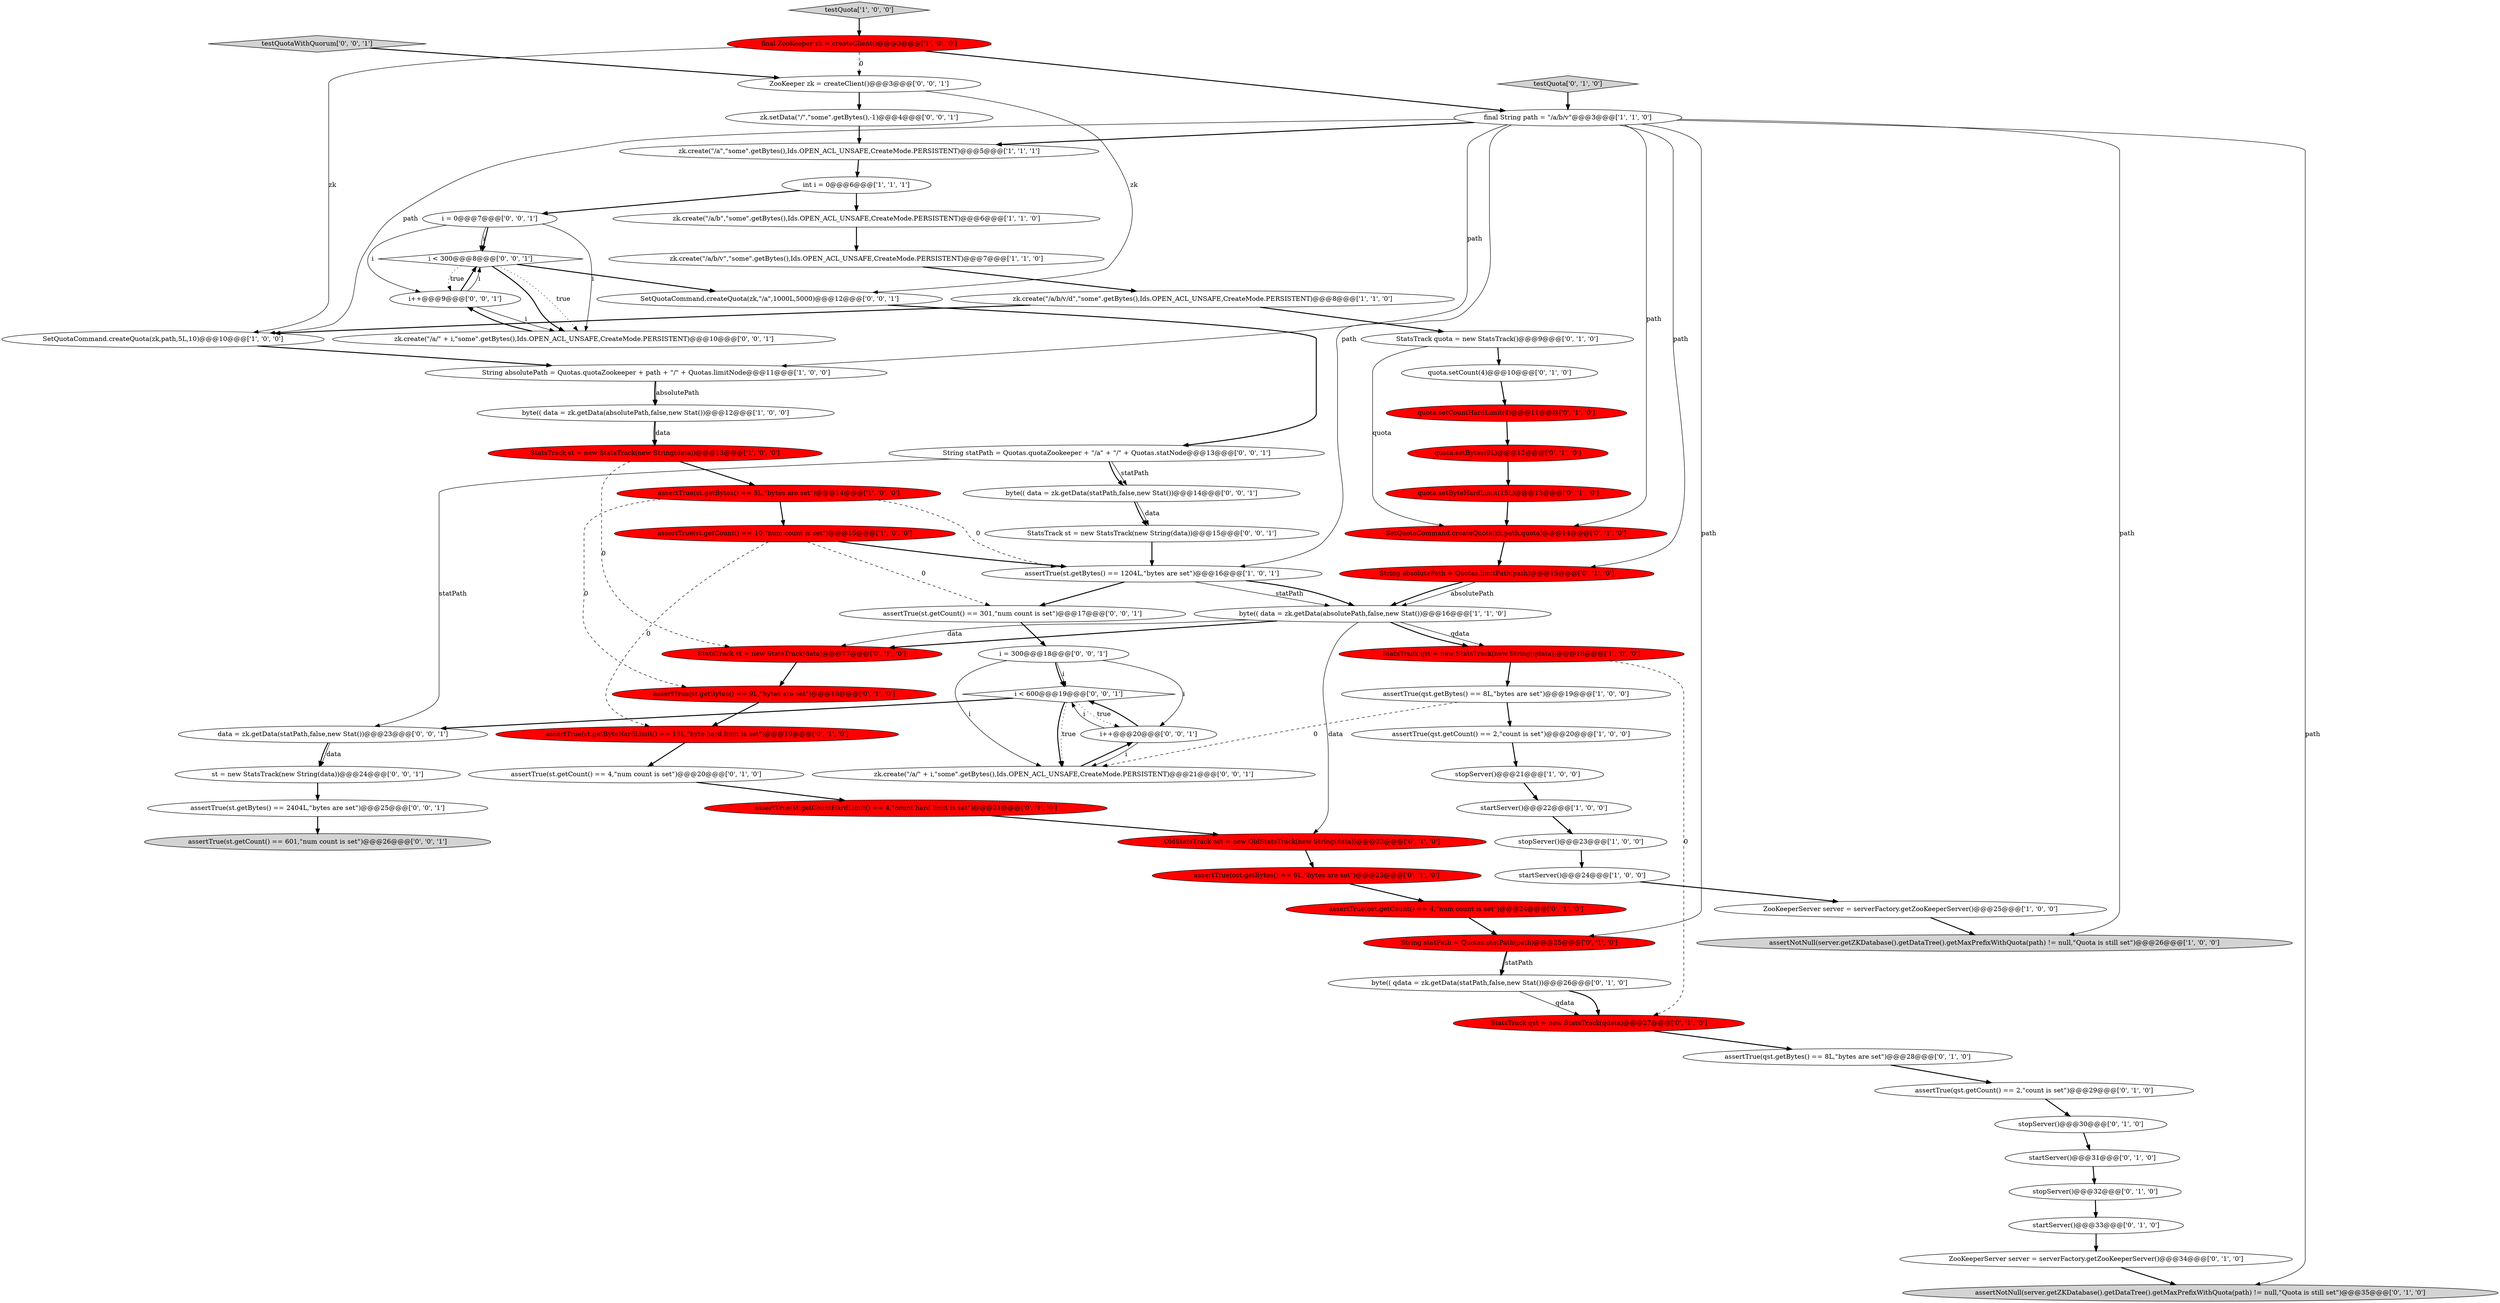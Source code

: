 digraph {
3 [style = filled, label = "final String path = \"/a/b/v\"@@@3@@@['1', '1', '0']", fillcolor = white, shape = ellipse image = "AAA0AAABBB1BBB"];
43 [style = filled, label = "byte(( qdata = zk.getData(statPath,false,new Stat())@@@26@@@['0', '1', '0']", fillcolor = white, shape = ellipse image = "AAA0AAABBB2BBB"];
5 [style = filled, label = "zk.create(\"/a\",\"some\".getBytes(),Ids.OPEN_ACL_UNSAFE,CreateMode.PERSISTENT)@@@5@@@['1', '1', '1']", fillcolor = white, shape = ellipse image = "AAA0AAABBB1BBB"];
64 [style = filled, label = "i < 600@@@19@@@['0', '0', '1']", fillcolor = white, shape = diamond image = "AAA0AAABBB3BBB"];
12 [style = filled, label = "ZooKeeperServer server = serverFactory.getZooKeeperServer()@@@25@@@['1', '0', '0']", fillcolor = white, shape = ellipse image = "AAA0AAABBB1BBB"];
16 [style = filled, label = "assertTrue(qst.getBytes() == 8L,\"bytes are set\")@@@19@@@['1', '0', '0']", fillcolor = white, shape = ellipse image = "AAA0AAABBB1BBB"];
54 [style = filled, label = "StatsTrack st = new StatsTrack(new String(data))@@@15@@@['0', '0', '1']", fillcolor = white, shape = ellipse image = "AAA0AAABBB3BBB"];
37 [style = filled, label = "quota.setCountHardLimit(4)@@@11@@@['0', '1', '0']", fillcolor = red, shape = ellipse image = "AAA1AAABBB2BBB"];
69 [style = filled, label = "assertTrue(st.getCount() == 301,\"num count is set\")@@@17@@@['0', '0', '1']", fillcolor = white, shape = ellipse image = "AAA0AAABBB3BBB"];
31 [style = filled, label = "startServer()@@@33@@@['0', '1', '0']", fillcolor = white, shape = ellipse image = "AAA0AAABBB2BBB"];
18 [style = filled, label = "assertTrue(st.getCount() == 10,\"num count is set\")@@@15@@@['1', '0', '0']", fillcolor = red, shape = ellipse image = "AAA1AAABBB1BBB"];
71 [style = filled, label = "i < 300@@@8@@@['0', '0', '1']", fillcolor = white, shape = diamond image = "AAA0AAABBB3BBB"];
21 [style = filled, label = "assertTrue(qst.getCount() == 2,\"count is set\")@@@20@@@['1', '0', '0']", fillcolor = white, shape = ellipse image = "AAA0AAABBB1BBB"];
2 [style = filled, label = "startServer()@@@22@@@['1', '0', '0']", fillcolor = white, shape = ellipse image = "AAA0AAABBB1BBB"];
27 [style = filled, label = "stopServer()@@@32@@@['0', '1', '0']", fillcolor = white, shape = ellipse image = "AAA0AAABBB2BBB"];
46 [style = filled, label = "assertTrue(ost.getCount() == 4,\"num count is set\")@@@24@@@['0', '1', '0']", fillcolor = red, shape = ellipse image = "AAA1AAABBB2BBB"];
66 [style = filled, label = "i++@@@20@@@['0', '0', '1']", fillcolor = white, shape = ellipse image = "AAA0AAABBB3BBB"];
53 [style = filled, label = "zk.setData(\"/\",\"some\".getBytes(),-1)@@@4@@@['0', '0', '1']", fillcolor = white, shape = ellipse image = "AAA0AAABBB3BBB"];
11 [style = filled, label = "SetQuotaCommand.createQuota(zk,path,5L,10)@@@10@@@['1', '0', '0']", fillcolor = white, shape = ellipse image = "AAA0AAABBB1BBB"];
15 [style = filled, label = "final ZooKeeper zk = createClient()@@@3@@@['1', '0', '0']", fillcolor = red, shape = ellipse image = "AAA1AAABBB1BBB"];
39 [style = filled, label = "assertNotNull(server.getZKDatabase().getDataTree().getMaxPrefixWithQuota(path) != null,\"Quota is still set\")@@@35@@@['0', '1', '0']", fillcolor = lightgray, shape = ellipse image = "AAA0AAABBB2BBB"];
41 [style = filled, label = "assertTrue(st.getCount() == 4,\"num count is set\")@@@20@@@['0', '1', '0']", fillcolor = white, shape = ellipse image = "AAA0AAABBB2BBB"];
50 [style = filled, label = "testQuota['0', '1', '0']", fillcolor = lightgray, shape = diamond image = "AAA0AAABBB2BBB"];
58 [style = filled, label = "ZooKeeper zk = createClient()@@@3@@@['0', '0', '1']", fillcolor = white, shape = ellipse image = "AAA0AAABBB3BBB"];
63 [style = filled, label = "String statPath = Quotas.quotaZookeeper + \"/a\" + \"/\" + Quotas.statNode@@@13@@@['0', '0', '1']", fillcolor = white, shape = ellipse image = "AAA0AAABBB3BBB"];
67 [style = filled, label = "SetQuotaCommand.createQuota(zk,\"/a\",1000L,5000)@@@12@@@['0', '0', '1']", fillcolor = white, shape = ellipse image = "AAA0AAABBB3BBB"];
70 [style = filled, label = "zk.create(\"/a/\" + i,\"some\".getBytes(),Ids.OPEN_ACL_UNSAFE,CreateMode.PERSISTENT)@@@21@@@['0', '0', '1']", fillcolor = white, shape = ellipse image = "AAA0AAABBB3BBB"];
9 [style = filled, label = "assertTrue(st.getBytes() == 1204L,\"bytes are set\")@@@16@@@['1', '0', '1']", fillcolor = white, shape = ellipse image = "AAA0AAABBB1BBB"];
20 [style = filled, label = "byte(( data = zk.getData(absolutePath,false,new Stat())@@@16@@@['1', '1', '0']", fillcolor = white, shape = ellipse image = "AAA0AAABBB1BBB"];
47 [style = filled, label = "quota.setCount(4)@@@10@@@['0', '1', '0']", fillcolor = white, shape = ellipse image = "AAA0AAABBB2BBB"];
55 [style = filled, label = "testQuotaWithQuorum['0', '0', '1']", fillcolor = lightgray, shape = diamond image = "AAA0AAABBB3BBB"];
34 [style = filled, label = "StatsTrack st = new StatsTrack(data)@@@17@@@['0', '1', '0']", fillcolor = red, shape = ellipse image = "AAA1AAABBB2BBB"];
65 [style = filled, label = "i = 0@@@7@@@['0', '0', '1']", fillcolor = white, shape = ellipse image = "AAA0AAABBB3BBB"];
45 [style = filled, label = "assertTrue(st.getCountHardLimit() == 4,\"count hard limit is set\")@@@21@@@['0', '1', '0']", fillcolor = red, shape = ellipse image = "AAA1AAABBB2BBB"];
49 [style = filled, label = "SetQuotaCommand.createQuota(zk,path,quota)@@@14@@@['0', '1', '0']", fillcolor = red, shape = ellipse image = "AAA1AAABBB2BBB"];
25 [style = filled, label = "stopServer()@@@30@@@['0', '1', '0']", fillcolor = white, shape = ellipse image = "AAA0AAABBB2BBB"];
33 [style = filled, label = "StatsTrack quota = new StatsTrack()@@@9@@@['0', '1', '0']", fillcolor = white, shape = ellipse image = "AAA0AAABBB2BBB"];
0 [style = filled, label = "assertTrue(st.getBytes() == 5L,\"bytes are set\")@@@14@@@['1', '0', '0']", fillcolor = red, shape = ellipse image = "AAA1AAABBB1BBB"];
40 [style = filled, label = "quota.setBytes(9L)@@@12@@@['0', '1', '0']", fillcolor = red, shape = ellipse image = "AAA1AAABBB2BBB"];
7 [style = filled, label = "int i = 0@@@6@@@['1', '1', '1']", fillcolor = white, shape = ellipse image = "AAA0AAABBB1BBB"];
14 [style = filled, label = "StatsTrack st = new StatsTrack(new String(data))@@@13@@@['1', '0', '0']", fillcolor = red, shape = ellipse image = "AAA1AAABBB1BBB"];
4 [style = filled, label = "assertNotNull(server.getZKDatabase().getDataTree().getMaxPrefixWithQuota(path) != null,\"Quota is still set\")@@@26@@@['1', '0', '0']", fillcolor = lightgray, shape = ellipse image = "AAA0AAABBB1BBB"];
30 [style = filled, label = "quota.setByteHardLimit(15L)@@@13@@@['0', '1', '0']", fillcolor = red, shape = ellipse image = "AAA1AAABBB2BBB"];
36 [style = filled, label = "OldStatsTrack ost = new OldStatsTrack(new String(data))@@@22@@@['0', '1', '0']", fillcolor = red, shape = ellipse image = "AAA1AAABBB2BBB"];
28 [style = filled, label = "ZooKeeperServer server = serverFactory.getZooKeeperServer()@@@34@@@['0', '1', '0']", fillcolor = white, shape = ellipse image = "AAA0AAABBB2BBB"];
52 [style = filled, label = "assertTrue(st.getCount() == 601,\"num count is set\")@@@26@@@['0', '0', '1']", fillcolor = lightgray, shape = ellipse image = "AAA0AAABBB3BBB"];
60 [style = filled, label = "i++@@@9@@@['0', '0', '1']", fillcolor = white, shape = ellipse image = "AAA0AAABBB3BBB"];
38 [style = filled, label = "assertTrue(ost.getBytes() == 9L,\"bytes are set\")@@@23@@@['0', '1', '0']", fillcolor = red, shape = ellipse image = "AAA1AAABBB2BBB"];
61 [style = filled, label = "data = zk.getData(statPath,false,new Stat())@@@23@@@['0', '0', '1']", fillcolor = white, shape = ellipse image = "AAA0AAABBB3BBB"];
62 [style = filled, label = "zk.create(\"/a/\" + i,\"some\".getBytes(),Ids.OPEN_ACL_UNSAFE,CreateMode.PERSISTENT)@@@10@@@['0', '0', '1']", fillcolor = white, shape = ellipse image = "AAA0AAABBB3BBB"];
29 [style = filled, label = "assertTrue(qst.getBytes() == 8L,\"bytes are set\")@@@28@@@['0', '1', '0']", fillcolor = white, shape = ellipse image = "AAA0AAABBB2BBB"];
22 [style = filled, label = "zk.create(\"/a/b/v\",\"some\".getBytes(),Ids.OPEN_ACL_UNSAFE,CreateMode.PERSISTENT)@@@7@@@['1', '1', '0']", fillcolor = white, shape = ellipse image = "AAA0AAABBB1BBB"];
32 [style = filled, label = "assertTrue(qst.getCount() == 2,\"count is set\")@@@29@@@['0', '1', '0']", fillcolor = white, shape = ellipse image = "AAA0AAABBB2BBB"];
35 [style = filled, label = "assertTrue(st.getByteHardLimit() == 15L,\"byte hard limit is set\")@@@19@@@['0', '1', '0']", fillcolor = red, shape = ellipse image = "AAA1AAABBB2BBB"];
44 [style = filled, label = "String absolutePath = Quotas.limitPath(path)@@@15@@@['0', '1', '0']", fillcolor = red, shape = ellipse image = "AAA1AAABBB2BBB"];
10 [style = filled, label = "zk.create(\"/a/b/v/d\",\"some\".getBytes(),Ids.OPEN_ACL_UNSAFE,CreateMode.PERSISTENT)@@@8@@@['1', '1', '0']", fillcolor = white, shape = ellipse image = "AAA0AAABBB1BBB"];
42 [style = filled, label = "assertTrue(st.getBytes() == 9L,\"bytes are set\")@@@18@@@['0', '1', '0']", fillcolor = red, shape = ellipse image = "AAA1AAABBB2BBB"];
68 [style = filled, label = "assertTrue(st.getBytes() == 2404L,\"bytes are set\")@@@25@@@['0', '0', '1']", fillcolor = white, shape = ellipse image = "AAA0AAABBB3BBB"];
19 [style = filled, label = "startServer()@@@24@@@['1', '0', '0']", fillcolor = white, shape = ellipse image = "AAA0AAABBB1BBB"];
8 [style = filled, label = "byte(( data = zk.getData(absolutePath,false,new Stat())@@@12@@@['1', '0', '0']", fillcolor = white, shape = ellipse image = "AAA0AAABBB1BBB"];
57 [style = filled, label = "i = 300@@@18@@@['0', '0', '1']", fillcolor = white, shape = ellipse image = "AAA0AAABBB3BBB"];
13 [style = filled, label = "zk.create(\"/a/b\",\"some\".getBytes(),Ids.OPEN_ACL_UNSAFE,CreateMode.PERSISTENT)@@@6@@@['1', '1', '0']", fillcolor = white, shape = ellipse image = "AAA0AAABBB1BBB"];
6 [style = filled, label = "String absolutePath = Quotas.quotaZookeeper + path + \"/\" + Quotas.limitNode@@@11@@@['1', '0', '0']", fillcolor = white, shape = ellipse image = "AAA0AAABBB1BBB"];
24 [style = filled, label = "StatsTrack qst = new StatsTrack(new String(qdata))@@@18@@@['1', '0', '0']", fillcolor = red, shape = ellipse image = "AAA1AAABBB1BBB"];
23 [style = filled, label = "testQuota['1', '0', '0']", fillcolor = lightgray, shape = diamond image = "AAA0AAABBB1BBB"];
51 [style = filled, label = "StatsTrack qst = new StatsTrack(qdata)@@@27@@@['0', '1', '0']", fillcolor = red, shape = ellipse image = "AAA1AAABBB2BBB"];
56 [style = filled, label = "byte(( data = zk.getData(statPath,false,new Stat())@@@14@@@['0', '0', '1']", fillcolor = white, shape = ellipse image = "AAA0AAABBB3BBB"];
59 [style = filled, label = "st = new StatsTrack(new String(data))@@@24@@@['0', '0', '1']", fillcolor = white, shape = ellipse image = "AAA0AAABBB3BBB"];
26 [style = filled, label = "startServer()@@@31@@@['0', '1', '0']", fillcolor = white, shape = ellipse image = "AAA0AAABBB2BBB"];
1 [style = filled, label = "stopServer()@@@21@@@['1', '0', '0']", fillcolor = white, shape = ellipse image = "AAA0AAABBB1BBB"];
48 [style = filled, label = "String statPath = Quotas.statPath(path)@@@25@@@['0', '1', '0']", fillcolor = red, shape = ellipse image = "AAA1AAABBB2BBB"];
17 [style = filled, label = "stopServer()@@@23@@@['1', '0', '0']", fillcolor = white, shape = ellipse image = "AAA0AAABBB1BBB"];
15->58 [style = dashed, label="0"];
57->70 [style = solid, label="i"];
63->56 [style = solid, label="statPath"];
70->66 [style = bold, label=""];
9->20 [style = solid, label="statPath"];
35->41 [style = bold, label=""];
71->62 [style = bold, label=""];
60->71 [style = bold, label=""];
63->56 [style = bold, label=""];
47->37 [style = bold, label=""];
30->49 [style = bold, label=""];
61->59 [style = bold, label=""];
16->70 [style = dashed, label="0"];
46->48 [style = bold, label=""];
71->60 [style = dotted, label="true"];
56->54 [style = bold, label=""];
71->67 [style = bold, label=""];
3->5 [style = bold, label=""];
0->42 [style = dashed, label="0"];
9->69 [style = bold, label=""];
48->43 [style = bold, label=""];
66->64 [style = bold, label=""];
21->1 [style = bold, label=""];
32->25 [style = bold, label=""];
41->45 [style = bold, label=""];
15->11 [style = solid, label="zk"];
13->22 [style = bold, label=""];
3->9 [style = solid, label="path"];
66->70 [style = solid, label="i"];
20->34 [style = solid, label="data"];
10->11 [style = bold, label=""];
65->62 [style = solid, label="i"];
19->12 [style = bold, label=""];
20->34 [style = bold, label=""];
3->48 [style = solid, label="path"];
43->51 [style = bold, label=""];
62->60 [style = bold, label=""];
3->4 [style = solid, label="path"];
50->3 [style = bold, label=""];
24->51 [style = dashed, label="0"];
27->31 [style = bold, label=""];
34->42 [style = bold, label=""];
57->64 [style = solid, label="i"];
59->68 [style = bold, label=""];
3->11 [style = solid, label="path"];
26->27 [style = bold, label=""];
56->54 [style = solid, label="data"];
57->66 [style = solid, label="i"];
33->47 [style = bold, label=""];
20->36 [style = solid, label="data"];
44->20 [style = bold, label=""];
29->32 [style = bold, label=""];
25->26 [style = bold, label=""];
18->9 [style = bold, label=""];
48->43 [style = solid, label="statPath"];
3->39 [style = solid, label="path"];
5->7 [style = bold, label=""];
38->46 [style = bold, label=""];
31->28 [style = bold, label=""];
43->51 [style = solid, label="qdata"];
3->6 [style = solid, label="path"];
3->44 [style = solid, label="path"];
2->17 [style = bold, label=""];
68->52 [style = bold, label=""];
60->71 [style = solid, label="i"];
61->59 [style = solid, label="data"];
65->71 [style = solid, label="i"];
28->39 [style = bold, label=""];
49->44 [style = bold, label=""];
23->15 [style = bold, label=""];
45->36 [style = bold, label=""];
8->14 [style = bold, label=""];
65->60 [style = solid, label="i"];
9->20 [style = bold, label=""];
15->3 [style = bold, label=""];
65->71 [style = bold, label=""];
63->61 [style = solid, label="statPath"];
51->29 [style = bold, label=""];
60->62 [style = solid, label="i"];
58->53 [style = bold, label=""];
64->66 [style = dotted, label="true"];
67->63 [style = bold, label=""];
64->70 [style = dotted, label="true"];
22->10 [style = bold, label=""];
0->18 [style = bold, label=""];
40->30 [style = bold, label=""];
64->61 [style = bold, label=""];
1->2 [style = bold, label=""];
10->33 [style = bold, label=""];
33->49 [style = solid, label="quota"];
0->9 [style = dashed, label="0"];
8->14 [style = solid, label="data"];
7->13 [style = bold, label=""];
66->64 [style = solid, label="i"];
3->49 [style = solid, label="path"];
57->64 [style = bold, label=""];
14->34 [style = dashed, label="0"];
53->5 [style = bold, label=""];
11->6 [style = bold, label=""];
18->69 [style = dashed, label="0"];
69->57 [style = bold, label=""];
44->20 [style = solid, label="absolutePath"];
17->19 [style = bold, label=""];
18->35 [style = dashed, label="0"];
7->65 [style = bold, label=""];
42->35 [style = bold, label=""];
71->62 [style = dotted, label="true"];
58->67 [style = solid, label="zk"];
24->16 [style = bold, label=""];
20->24 [style = solid, label="qdata"];
14->0 [style = bold, label=""];
12->4 [style = bold, label=""];
16->21 [style = bold, label=""];
6->8 [style = bold, label=""];
54->9 [style = bold, label=""];
6->8 [style = solid, label="absolutePath"];
36->38 [style = bold, label=""];
20->24 [style = bold, label=""];
55->58 [style = bold, label=""];
37->40 [style = bold, label=""];
64->70 [style = bold, label=""];
}
